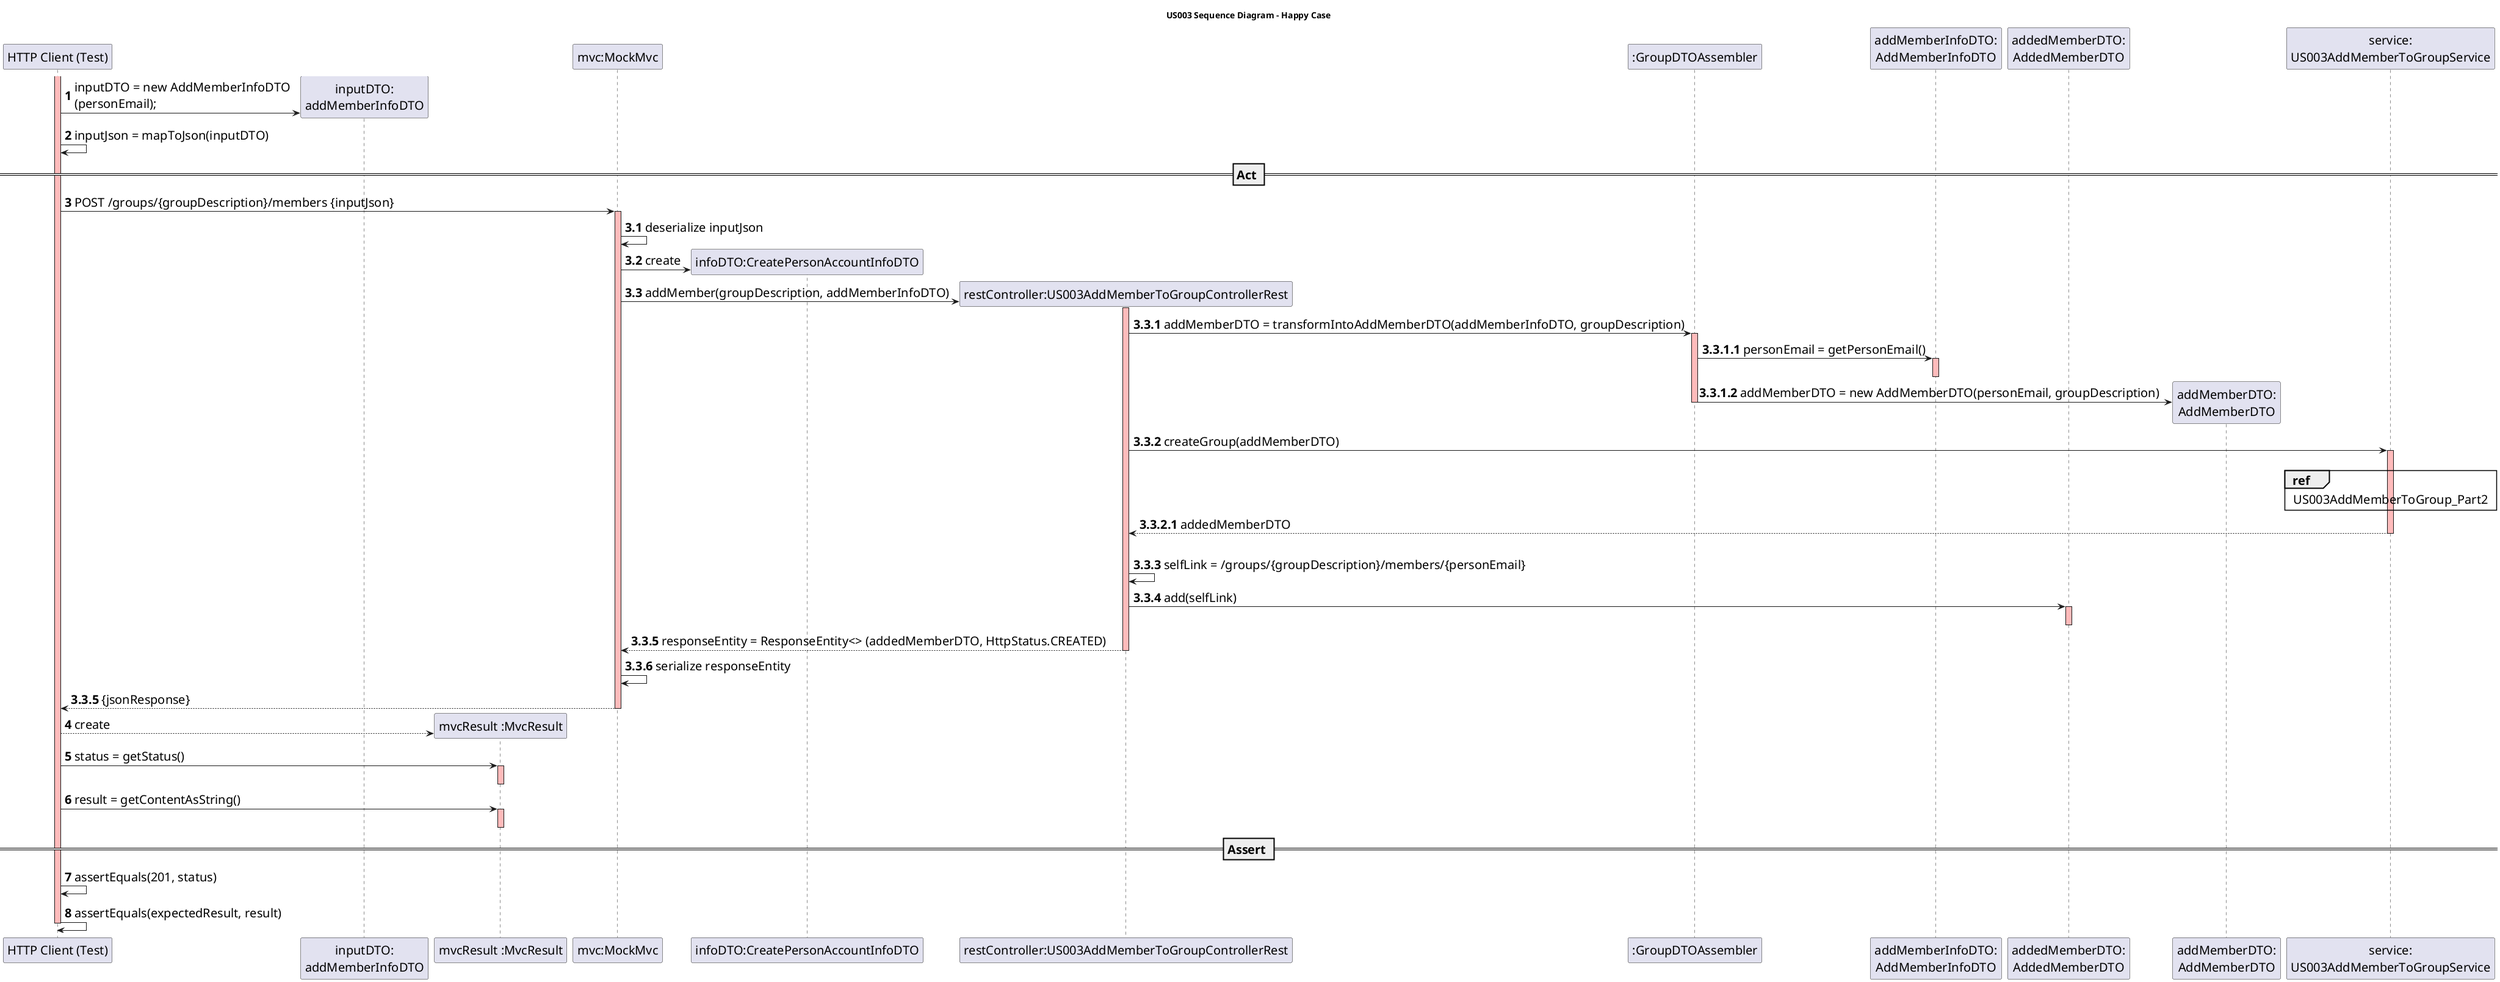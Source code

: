 @startuml

skinparam DefaultFontSize 20

title US003 Sequence Diagram - Happy Case

participant "HTTP Client (Test)"
participant "inputDTO:\naddMemberInfoDTO"
participant "mvcResult :MvcResult"
participant "mvc:MockMvc"
participant "infoDTO:CreatePersonAccountInfoDTO"
participant "restController:US003AddMemberToGroupControllerRest"
participant ":GroupDTOAssembler"
participant "addMemberInfoDTO:\nAddMemberInfoDTO"
participant "addedMemberDTO:\nAddedMemberDTO"
participant "addMemberDTO:\nAddMemberDTO"
participant "service:\nUS003AddMemberToGroupService"

autonumber 1
create "inputDTO:\naddMemberInfoDTO"
activate "HTTP Client (Test)" #FFBBBB
"HTTP Client (Test)" -> "inputDTO:\naddMemberInfoDTO": inputDTO = new AddMemberInfoDTO\n(personEmail);
"HTTP Client (Test)" -> "HTTP Client (Test)": inputJson = mapToJson(inputDTO)

== Act ==

"HTTP Client (Test)" -> "mvc:MockMvc" : POST /groups/{groupDescription}/members {inputJson}
activate "mvc:MockMvc"  #FFBBBB

autonumber 3.1
"mvc:MockMvc" -> "mvc:MockMvc" :  deserialize inputJson

create "infoDTO:CreatePersonAccountInfoDTO"
"mvc:MockMvc"->"infoDTO:CreatePersonAccountInfoDTO": create

create "restController:US003AddMemberToGroupControllerRest"
"mvc:MockMvc"-> "restController:US003AddMemberToGroupControllerRest" : addMember(groupDescription, addMemberInfoDTO)

autonumber 3.3.1
activate "restController:US003AddMemberToGroupControllerRest" #FFBBBB
"restController:US003AddMemberToGroupControllerRest" -> ":GroupDTOAssembler": addMemberDTO = transformIntoAddMemberDTO(addMemberInfoDTO, groupDescription)

autonumber 3.3.1.1

activate ":GroupDTOAssembler" #FFBBBB

":GroupDTOAssembler" -> "addMemberInfoDTO:\nAddMemberInfoDTO": personEmail = getPersonEmail()

activate "addMemberInfoDTO:\nAddMemberInfoDTO" #FFBBBB
deactivate "addMemberInfoDTO:\nAddMemberInfoDTO" #FFBBBB

create "addMemberDTO:\nAddMemberDTO"
":GroupDTOAssembler" -> "addMemberDTO:\nAddMemberDTO": addMemberDTO = new AddMemberDTO(personEmail, groupDescription)
deactivate ":GroupDTOAssembler"

autonumber 3.3.2
"restController:US003AddMemberToGroupControllerRest" -> "service:\nUS003AddMemberToGroupService" : createGroup(addMemberDTO)
activate "service:\nUS003AddMemberToGroupService" #FFBBBB
|||
ref over "service:\nUS003AddMemberToGroupService" : US003AddMemberToGroup_Part2
autonumber 3.3.2.1
"restController:US003AddMemberToGroupControllerRest" <-- "service:\nUS003AddMemberToGroupService" : addedMemberDTO
|||
deactivate "service:\nUS003AddMemberToGroupService" #FFBBBB

autonumber 3.3.3
"restController:US003AddMemberToGroupControllerRest"->"restController:US003AddMemberToGroupControllerRest": selfLink = /groups/{groupDescription}/members/{personEmail}
"restController:US003AddMemberToGroupControllerRest"-> "addedMemberDTO:\nAddedMemberDTO": add(selfLink)
activate "addedMemberDTO:\nAddedMemberDTO" #FFBBBB
deactivate "addedMemberDTO:\nAddedMemberDTO"

return responseEntity = ResponseEntity<> (addedMemberDTO, HttpStatus.CREATED)
"mvc:MockMvc" -> "mvc:MockMvc" : serialize responseEntity

deactivate "restController:US003AddMemberToGroupControllerRest"

autonumber 3.3.5
"mvc:MockMvc" --> "HTTP Client (Test)" : {jsonResponse}
deactivate "mvc:MockMvc"

create "mvcResult :MvcResult"
autonumber 4
"HTTP Client (Test)" --> "mvcResult :MvcResult" : create

"HTTP Client (Test)" -> "mvcResult :MvcResult" : status = getStatus()
activate "mvcResult :MvcResult" #FFBBBB
deactivate "mvcResult :MvcResult"

"HTTP Client (Test)" -> "mvcResult :MvcResult" : result = getContentAsString()
activate "mvcResult :MvcResult" #FFBBBB
deactivate "mvcResult :MvcResult"


== Assert ==

"HTTP Client (Test)" -> "HTTP Client (Test)" : assertEquals(201, status)
"HTTP Client (Test)" -> "HTTP Client (Test)" : assertEquals(expectedResult, result)
deactivate "HTTP Client (Test)"

@enduml